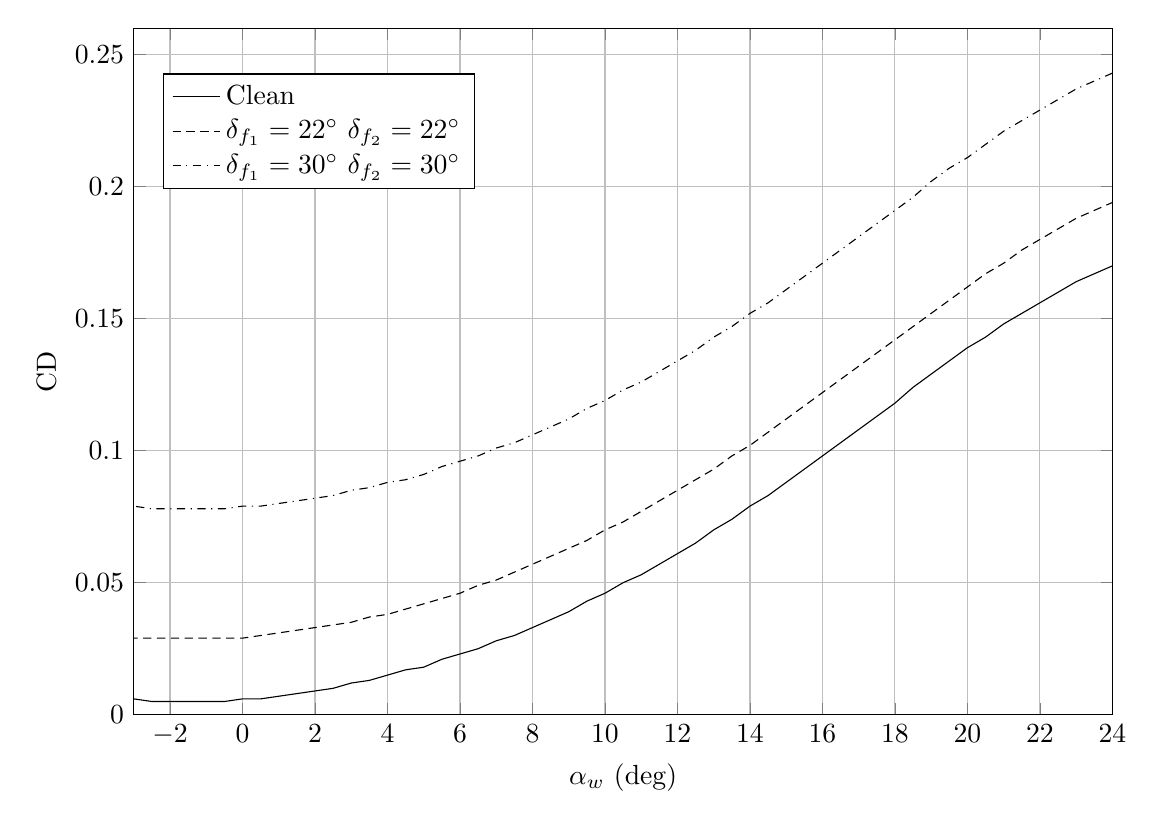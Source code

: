 %Total Drag coefficient vs Alpha Wing for WING 
\begin{tikzpicture}

\begin{axis}[
width=14.01 cm,
height=10.3 cm,
scaled ticks=false, tick label style={/pgf/number format/fixed},
xmin=-3,
xmax=24,
xlabel={$\alpha_w$ (deg)},
xmajorgrids,
ymin=0.0,
ymax=0.26,
ylabel={CD },
ymajorgrids,
legend style={at={(0.03,0.85)},anchor=west,draw=black,fill=white,legend cell align=left},
legend entries = {Clean\\$\delta_{f_1} = 22^{\circ}$ $\delta_{f_2} = 22^{\circ}$ \\$\delta_{f_1} = 30^{\circ}$ $\delta_{f_2} = 30^{\circ}$\\}
]

\addplot [
color=black,
solid
]
table[row sep=crcr]{
-3.5	0.006\\
-3.0	0.006\\
-2.5	0.005\\
-2.0	0.005\\
-1.5	0.005\\
-1.0	0.005\\
-0.5	0.005\\
5.551E-16	0.006\\
0.5	0.006\\
1.0	0.007\\
1.5	0.008\\
2.0	0.009\\
2.5	0.01\\
3.0	0.012\\
3.5	0.013\\
4.0	0.015\\
4.5	0.017\\
5.0	0.018\\
5.5	0.021\\
6.0	0.023\\
6.5	0.025\\
7.0	0.028\\
7.5	0.03\\
8.0	0.033\\
8.5	0.036\\
9.0	0.039\\
9.5	0.043\\
10.0	0.046\\
10.5	0.05\\
11.0	0.053\\
11.5	0.057\\
12.0	0.061\\
12.5	0.065\\
13.0	0.07\\
13.5	0.074\\
14.0	0.079\\
14.5	0.083\\
15.0	0.088\\
15.5	0.093\\
16.0	0.098\\
16.5	0.103\\
17.0	0.108\\
17.5	0.113\\
18.0	0.118\\
18.5	0.124\\
19.0	0.129\\
19.5	0.134\\
20.0	0.139\\
20.5	0.143\\
21.0	0.148\\
21.5	0.152\\
22.0	0.156\\
22.5	0.16\\
23.0	0.164\\
23.5	0.167\\
24.0	0.17\\
24.5	0.173\\
25.0	0.175\\
25.5	0.177\\
26.0	0.178\\
26.5	0.178\\
};

\addplot [
color=black,
densely dashed
]
table[row sep=crcr]{
-3.5	0.03\\
-3.0	0.029\\
-2.5	0.029\\
-2.0	0.029\\
-1.5	0.029\\
-1.0	0.029\\
-0.5	0.029\\
5.551E-16	0.029\\
0.5	0.03\\
1.0	0.031\\
1.5	0.032\\
2.0	0.033\\
2.5	0.034\\
3.0	0.035\\
3.5	0.037\\
4.0	0.038\\
4.5	0.04\\
5.0	0.042\\
5.5	0.044\\
6.0	0.046\\
6.5	0.049\\
7.0	0.051\\
7.5	0.054\\
8.0	0.057\\
8.5	0.06\\
9.0	0.063\\
9.5	0.066\\
10.0	0.07\\
10.5	0.073\\
11.0	0.077\\
11.5	0.081\\
12.0	0.085\\
12.5	0.089\\
13.0	0.093\\
13.5	0.098\\
14.0	0.102\\
14.5	0.107\\
15.0	0.112\\
15.5	0.117\\
16.0	0.122\\
16.5	0.127\\
17.0	0.132\\
17.5	0.137\\
18.0	0.142\\
18.5	0.147\\
19.0	0.152\\
19.5	0.157\\
20.0	0.162\\
20.5	0.167\\
21.0	0.171\\
21.5	0.176\\
22.0	0.18\\
22.5	0.184\\
23.0	0.188\\
23.5	0.191\\
24.0	0.194\\
24.5	0.196\\
25.0	0.198\\
25.5	0.2\\
26.0	0.201\\
26.5	0.202\\
};
\addplot [
color=black,
dashdotted
]
table[row sep=crcr]{
-3.5	0.079\\
-3.0	0.079\\
-2.5	0.078\\
-2.0	0.078\\
-1.5	0.078\\
-1.0	0.078\\
-0.5	0.078\\
5.551E-16	0.079\\
0.5	0.079\\
1.0	0.08\\
1.5	0.081\\
2.0	0.082\\
2.5	0.083\\
3.0	0.085\\
3.5	0.086\\
4.0	0.088\\
4.5	0.089\\
5.0	0.091\\
5.5	0.094\\
6.0	0.096\\
6.5	0.098\\
7.0	0.101\\
7.5	0.103\\
8.0	0.106\\
8.5	0.109\\
9.0	0.112\\
9.5	0.116\\
10.0	0.119\\
10.5	0.123\\
11.0	0.126\\
11.5	0.13\\
12.0	0.134\\
12.5	0.138\\
13.0	0.143\\
13.5	0.147\\
14.0	0.152\\
14.5	0.156\\
15.0	0.161\\
15.5	0.166\\
16.0	0.171\\
16.5	0.176\\
17.0	0.181\\
17.5	0.186\\
18.0	0.191\\
18.5	0.196\\
19.0	0.202\\
19.5	0.207\\
20.0	0.211\\
20.5	0.216\\
21.0	0.221\\
21.5	0.225\\
22.0	0.229\\
22.5	0.233\\
23.0	0.237\\
23.5	0.24\\
24.0	0.243\\
24.5	0.246\\
25.0	0.248\\
25.5	0.249\\
26.0	0.251\\
26.5	0.251\\
};
\end{axis}
\end{tikzpicture}%
